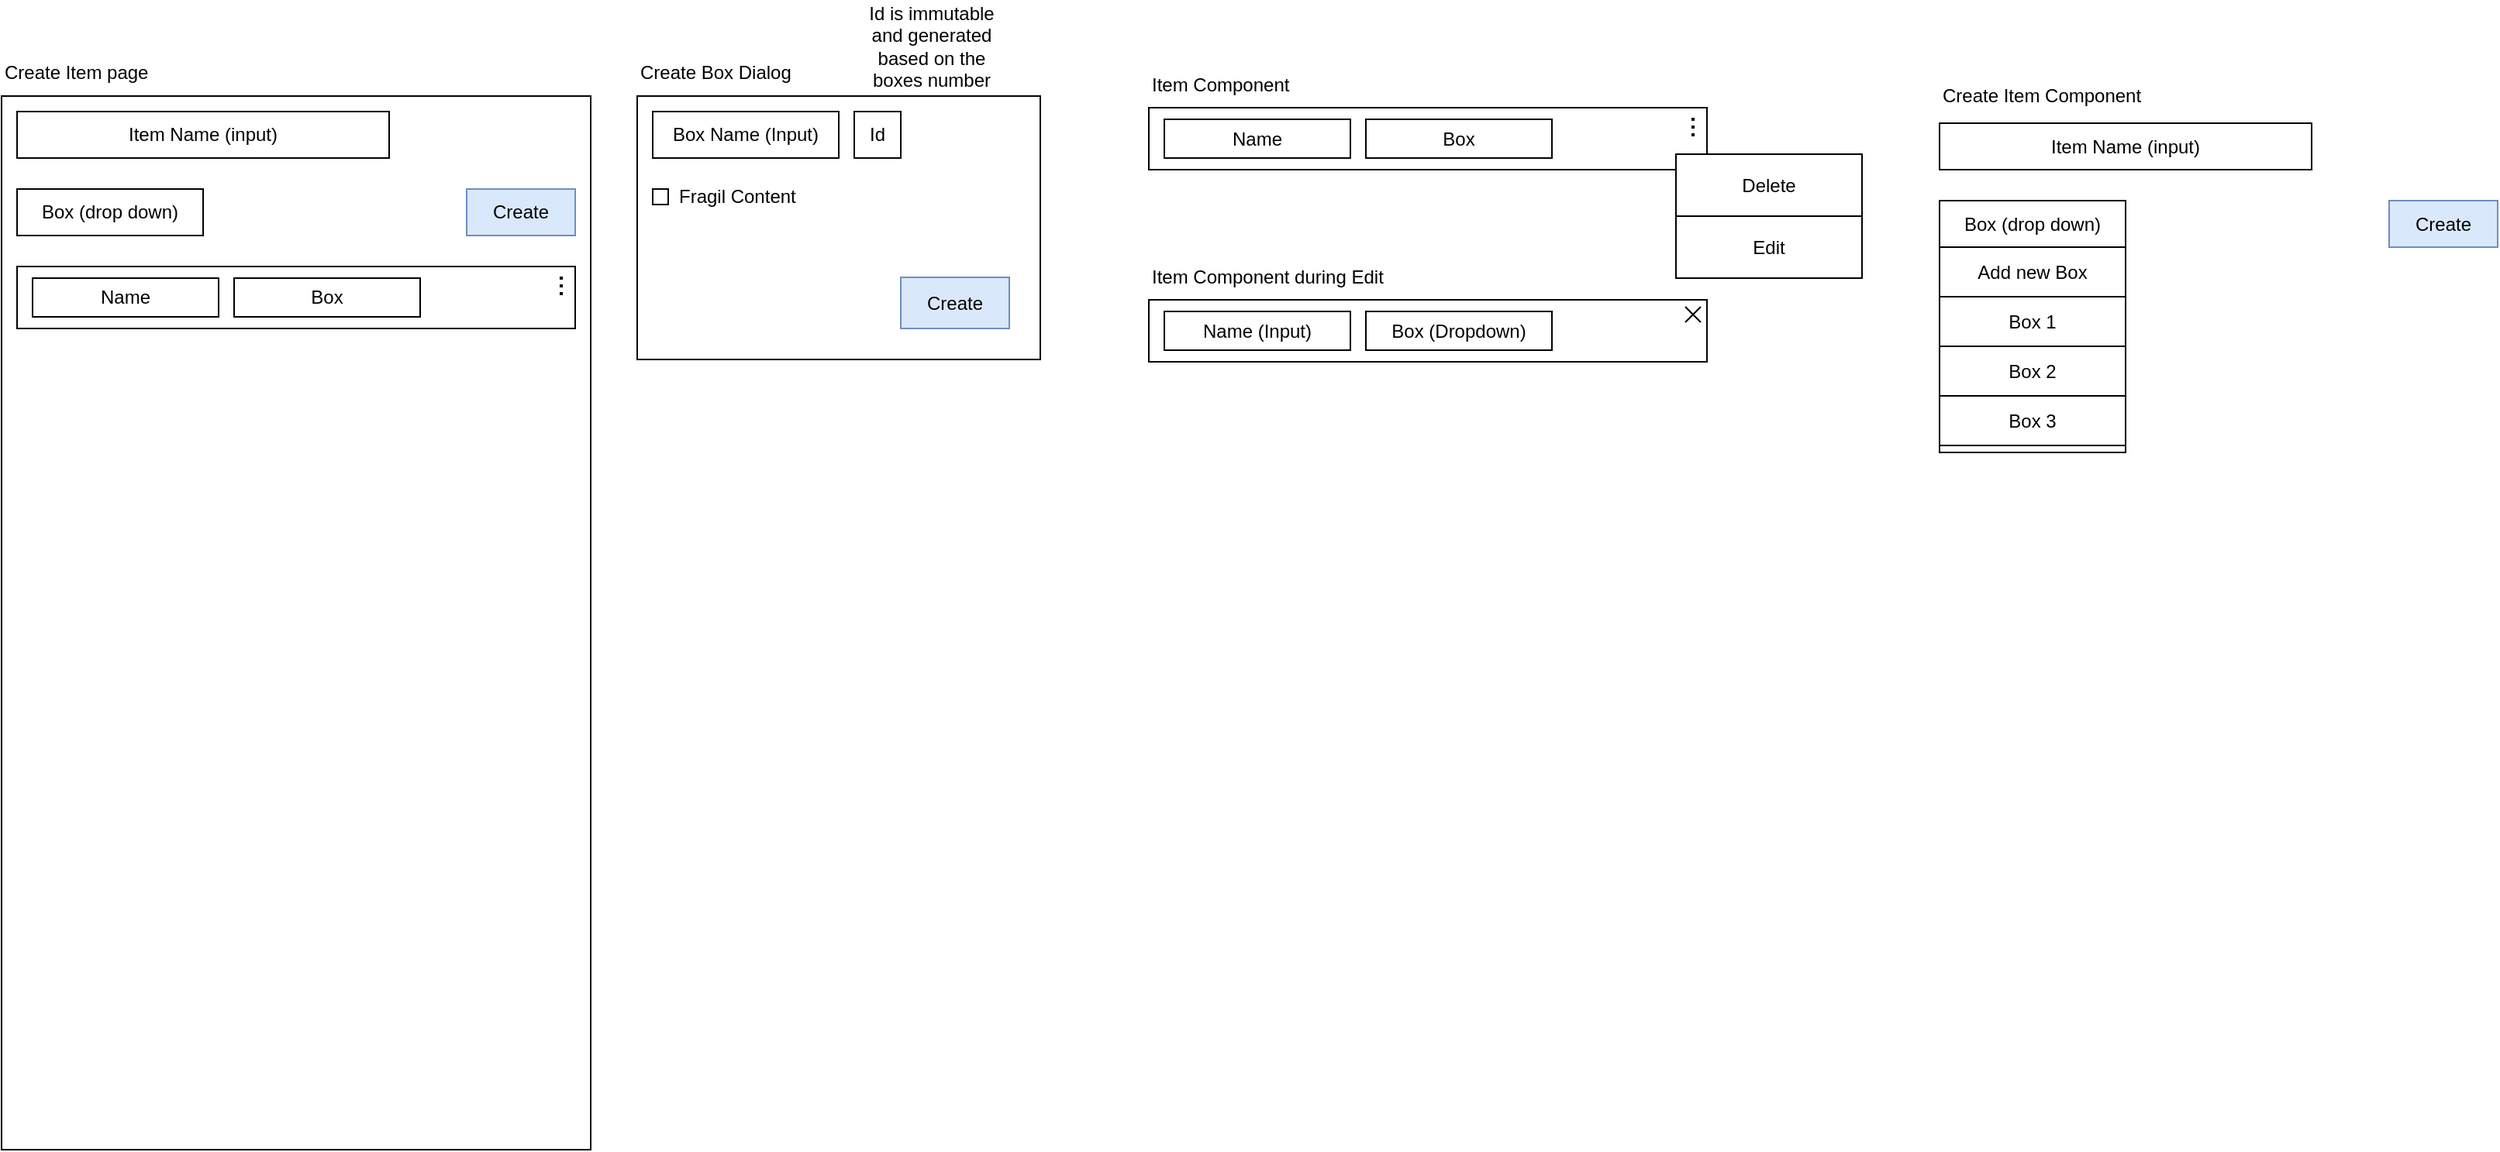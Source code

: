 <mxfile version="24.7.17">
  <diagram name="Page-1" id="C2-z1HSgBr2Jwl0I8O-f">
    <mxGraphModel dx="1195" dy="700" grid="1" gridSize="10" guides="1" tooltips="1" connect="1" arrows="1" fold="1" page="1" pageScale="1" pageWidth="850" pageHeight="1100" math="0" shadow="0">
      <root>
        <mxCell id="0" />
        <mxCell id="1" parent="0" />
        <mxCell id="HT6ceDYSbZp9dsdmrgKj-1" value="" style="rounded=0;whiteSpace=wrap;html=1;" vertex="1" parent="1">
          <mxGeometry x="140" y="120" width="380" height="680" as="geometry" />
        </mxCell>
        <mxCell id="HT6ceDYSbZp9dsdmrgKj-2" value="Item Name (input)" style="rounded=0;whiteSpace=wrap;html=1;" vertex="1" parent="1">
          <mxGeometry x="150" y="130" width="240" height="30" as="geometry" />
        </mxCell>
        <mxCell id="HT6ceDYSbZp9dsdmrgKj-3" value="Create" style="rounded=0;whiteSpace=wrap;html=1;fillColor=#dae8fc;strokeColor=#6c8ebf;" vertex="1" parent="1">
          <mxGeometry x="440" y="180" width="70" height="30" as="geometry" />
        </mxCell>
        <mxCell id="HT6ceDYSbZp9dsdmrgKj-4" value="Box (drop down)" style="rounded=0;whiteSpace=wrap;html=1;" vertex="1" parent="1">
          <mxGeometry x="150" y="180" width="120" height="30" as="geometry" />
        </mxCell>
        <mxCell id="HT6ceDYSbZp9dsdmrgKj-15" value="" style="rounded=0;whiteSpace=wrap;html=1;" vertex="1" parent="1">
          <mxGeometry x="550" y="120" width="260" height="170" as="geometry" />
        </mxCell>
        <mxCell id="HT6ceDYSbZp9dsdmrgKj-16" value="Create Item page" style="text;html=1;align=left;verticalAlign=middle;whiteSpace=wrap;rounded=0;" vertex="1" parent="1">
          <mxGeometry x="140" y="90" width="110" height="30" as="geometry" />
        </mxCell>
        <mxCell id="HT6ceDYSbZp9dsdmrgKj-17" value="Create Box Dialog" style="text;html=1;align=left;verticalAlign=middle;whiteSpace=wrap;rounded=0;" vertex="1" parent="1">
          <mxGeometry x="550" y="90" width="110" height="30" as="geometry" />
        </mxCell>
        <mxCell id="HT6ceDYSbZp9dsdmrgKj-18" value="Box Name (Input)" style="rounded=0;whiteSpace=wrap;html=1;" vertex="1" parent="1">
          <mxGeometry x="560" y="130" width="120" height="30" as="geometry" />
        </mxCell>
        <mxCell id="HT6ceDYSbZp9dsdmrgKj-19" value="" style="whiteSpace=wrap;html=1;aspect=fixed;" vertex="1" parent="1">
          <mxGeometry x="560" y="180" width="10" height="10" as="geometry" />
        </mxCell>
        <mxCell id="HT6ceDYSbZp9dsdmrgKj-20" value="Fragil Content" style="text;html=1;align=left;verticalAlign=middle;whiteSpace=wrap;rounded=0;" vertex="1" parent="1">
          <mxGeometry x="575" y="170" width="95" height="30" as="geometry" />
        </mxCell>
        <mxCell id="HT6ceDYSbZp9dsdmrgKj-24" value="Create" style="rounded=0;whiteSpace=wrap;html=1;fillColor=#dae8fc;strokeColor=#6c8ebf;" vertex="1" parent="1">
          <mxGeometry x="720" y="237" width="70" height="33" as="geometry" />
        </mxCell>
        <mxCell id="HT6ceDYSbZp9dsdmrgKj-30" value="" style="rounded=0;whiteSpace=wrap;html=1;" vertex="1" parent="1">
          <mxGeometry x="150" y="230" width="360" height="40" as="geometry" />
        </mxCell>
        <mxCell id="HT6ceDYSbZp9dsdmrgKj-31" value="Name" style="rounded=0;whiteSpace=wrap;html=1;" vertex="1" parent="1">
          <mxGeometry x="160" y="237.5" width="120" height="25" as="geometry" />
        </mxCell>
        <mxCell id="HT6ceDYSbZp9dsdmrgKj-32" value="Box" style="rounded=0;whiteSpace=wrap;html=1;" vertex="1" parent="1">
          <mxGeometry x="290" y="237.5" width="120" height="25" as="geometry" />
        </mxCell>
        <mxCell id="HT6ceDYSbZp9dsdmrgKj-33" value="" style="verticalLabelPosition=bottom;shadow=0;dashed=0;align=center;html=1;verticalAlign=top;shape=mxgraph.electrical.transmission.3_line_bus;strokeWidth=2;" vertex="1" parent="1">
          <mxGeometry x="500" y="237.5" width="2" height="10" as="geometry" />
        </mxCell>
        <mxCell id="HT6ceDYSbZp9dsdmrgKj-37" value="" style="rounded=0;whiteSpace=wrap;html=1;" vertex="1" parent="1">
          <mxGeometry x="880" y="127.5" width="360" height="40" as="geometry" />
        </mxCell>
        <mxCell id="HT6ceDYSbZp9dsdmrgKj-38" value="Name" style="rounded=0;whiteSpace=wrap;html=1;" vertex="1" parent="1">
          <mxGeometry x="890" y="135" width="120" height="25" as="geometry" />
        </mxCell>
        <mxCell id="HT6ceDYSbZp9dsdmrgKj-39" value="Box" style="rounded=0;whiteSpace=wrap;html=1;" vertex="1" parent="1">
          <mxGeometry x="1020" y="135" width="120" height="25" as="geometry" />
        </mxCell>
        <mxCell id="HT6ceDYSbZp9dsdmrgKj-40" value="" style="verticalLabelPosition=bottom;shadow=0;dashed=0;align=center;html=1;verticalAlign=top;shape=mxgraph.electrical.transmission.3_line_bus;strokeWidth=2;" vertex="1" parent="1">
          <mxGeometry x="1230" y="135" width="2" height="10" as="geometry" />
        </mxCell>
        <mxCell id="HT6ceDYSbZp9dsdmrgKj-41" value="" style="rounded=0;whiteSpace=wrap;html=1;" vertex="1" parent="1">
          <mxGeometry x="1220" y="157.5" width="120" height="80" as="geometry" />
        </mxCell>
        <mxCell id="HT6ceDYSbZp9dsdmrgKj-42" value="Delete" style="rounded=0;whiteSpace=wrap;html=1;" vertex="1" parent="1">
          <mxGeometry x="1220" y="157.5" width="120" height="40" as="geometry" />
        </mxCell>
        <mxCell id="HT6ceDYSbZp9dsdmrgKj-43" value="Edit" style="rounded=0;whiteSpace=wrap;html=1;" vertex="1" parent="1">
          <mxGeometry x="1220" y="197.5" width="120" height="40" as="geometry" />
        </mxCell>
        <mxCell id="HT6ceDYSbZp9dsdmrgKj-44" value="Item Component" style="text;html=1;align=left;verticalAlign=middle;whiteSpace=wrap;rounded=0;" vertex="1" parent="1">
          <mxGeometry x="880" y="97.5" width="130" height="30" as="geometry" />
        </mxCell>
        <mxCell id="HT6ceDYSbZp9dsdmrgKj-45" value="" style="rounded=0;whiteSpace=wrap;html=1;" vertex="1" parent="1">
          <mxGeometry x="880" y="251.5" width="360" height="40" as="geometry" />
        </mxCell>
        <mxCell id="HT6ceDYSbZp9dsdmrgKj-46" value="Name (Input)" style="rounded=0;whiteSpace=wrap;html=1;" vertex="1" parent="1">
          <mxGeometry x="890" y="259" width="120" height="25" as="geometry" />
        </mxCell>
        <mxCell id="HT6ceDYSbZp9dsdmrgKj-47" value="Box (Dropdown)" style="rounded=0;whiteSpace=wrap;html=1;" vertex="1" parent="1">
          <mxGeometry x="1020" y="259" width="120" height="25" as="geometry" />
        </mxCell>
        <mxCell id="HT6ceDYSbZp9dsdmrgKj-52" value="Item Component during Edit" style="text;html=1;align=left;verticalAlign=middle;whiteSpace=wrap;rounded=0;" vertex="1" parent="1">
          <mxGeometry x="880" y="221.5" width="180" height="30" as="geometry" />
        </mxCell>
        <mxCell id="HT6ceDYSbZp9dsdmrgKj-53" value="" style="shape=mxgraph.sysml.x;" vertex="1" parent="1">
          <mxGeometry x="1226" y="256" width="10" height="10" as="geometry" />
        </mxCell>
        <mxCell id="HT6ceDYSbZp9dsdmrgKj-54" value="Item Name (input)" style="rounded=0;whiteSpace=wrap;html=1;" vertex="1" parent="1">
          <mxGeometry x="1390" y="137.5" width="240" height="30" as="geometry" />
        </mxCell>
        <mxCell id="HT6ceDYSbZp9dsdmrgKj-55" value="Create" style="rounded=0;whiteSpace=wrap;html=1;fillColor=#dae8fc;strokeColor=#6c8ebf;" vertex="1" parent="1">
          <mxGeometry x="1680" y="187.5" width="70" height="30" as="geometry" />
        </mxCell>
        <mxCell id="HT6ceDYSbZp9dsdmrgKj-56" value="Box (drop down)" style="rounded=0;whiteSpace=wrap;html=1;" vertex="1" parent="1">
          <mxGeometry x="1390" y="187.5" width="120" height="30" as="geometry" />
        </mxCell>
        <mxCell id="HT6ceDYSbZp9dsdmrgKj-57" value="Create Item Component" style="text;html=1;align=left;verticalAlign=middle;whiteSpace=wrap;rounded=0;" vertex="1" parent="1">
          <mxGeometry x="1390" y="105" width="160" height="30" as="geometry" />
        </mxCell>
        <mxCell id="HT6ceDYSbZp9dsdmrgKj-58" value="" style="rounded=0;whiteSpace=wrap;html=1;" vertex="1" parent="1">
          <mxGeometry x="1390" y="217.5" width="120" height="132.5" as="geometry" />
        </mxCell>
        <mxCell id="HT6ceDYSbZp9dsdmrgKj-59" value="Box 1" style="rounded=0;whiteSpace=wrap;html=1;" vertex="1" parent="1">
          <mxGeometry x="1390" y="249.5" width="120" height="32" as="geometry" />
        </mxCell>
        <mxCell id="HT6ceDYSbZp9dsdmrgKj-60" value="Box 2" style="rounded=0;whiteSpace=wrap;html=1;" vertex="1" parent="1">
          <mxGeometry x="1390" y="281.5" width="120" height="32" as="geometry" />
        </mxCell>
        <mxCell id="HT6ceDYSbZp9dsdmrgKj-61" value="Box 3" style="rounded=0;whiteSpace=wrap;html=1;" vertex="1" parent="1">
          <mxGeometry x="1390" y="313.5" width="120" height="32" as="geometry" />
        </mxCell>
        <mxCell id="HT6ceDYSbZp9dsdmrgKj-62" value="Add new Box" style="rounded=0;whiteSpace=wrap;html=1;" vertex="1" parent="1">
          <mxGeometry x="1390" y="217.5" width="120" height="32" as="geometry" />
        </mxCell>
        <mxCell id="HT6ceDYSbZp9dsdmrgKj-63" value="Id" style="rounded=0;whiteSpace=wrap;html=1;" vertex="1" parent="1">
          <mxGeometry x="690" y="130" width="30" height="30" as="geometry" />
        </mxCell>
        <mxCell id="HT6ceDYSbZp9dsdmrgKj-64" value="Id is immutable and generated based on the boxes number" style="text;html=1;align=center;verticalAlign=middle;whiteSpace=wrap;rounded=0;" vertex="1" parent="1">
          <mxGeometry x="690" y="60" width="100" height="55" as="geometry" />
        </mxCell>
      </root>
    </mxGraphModel>
  </diagram>
</mxfile>
